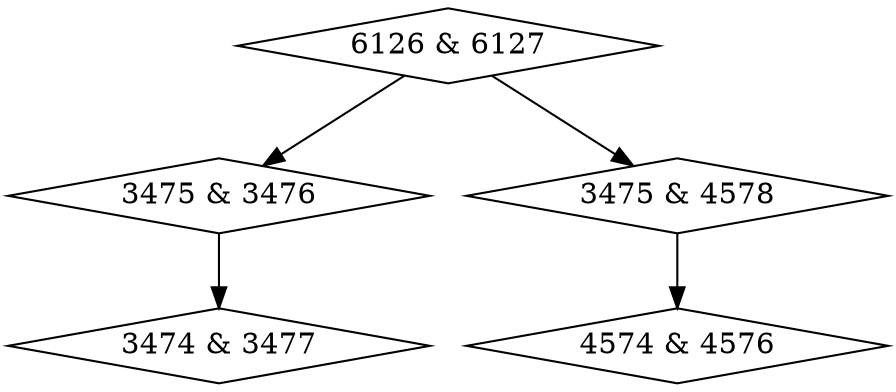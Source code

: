 digraph {
0 [label = "3474 & 3477", shape = diamond];
1 [label = "3475 & 3476", shape = diamond];
2 [label = "3475 & 4578", shape = diamond];
3 [label = "4574 & 4576", shape = diamond];
4 [label = "6126 & 6127", shape = diamond];
1->0;
2->3;
4->1;
4->2;
}
